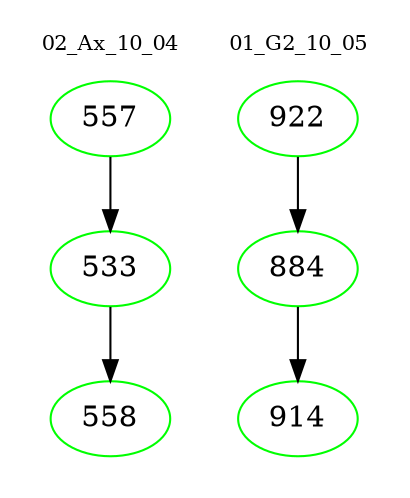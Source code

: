 digraph{
subgraph cluster_0 {
color = white
label = "02_Ax_10_04";
fontsize=10;
T0_557 [label="557", color="green"]
T0_557 -> T0_533 [color="black"]
T0_533 [label="533", color="green"]
T0_533 -> T0_558 [color="black"]
T0_558 [label="558", color="green"]
}
subgraph cluster_1 {
color = white
label = "01_G2_10_05";
fontsize=10;
T1_922 [label="922", color="green"]
T1_922 -> T1_884 [color="black"]
T1_884 [label="884", color="green"]
T1_884 -> T1_914 [color="black"]
T1_914 [label="914", color="green"]
}
}
